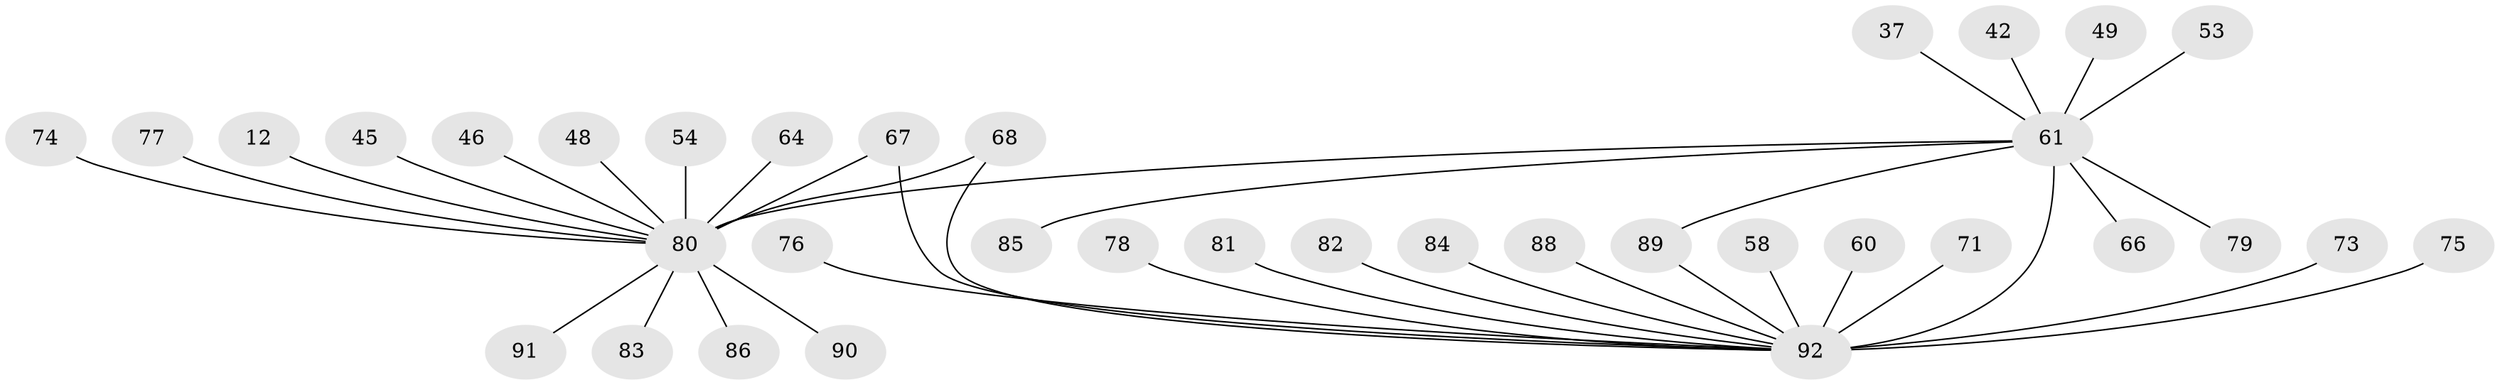 // original degree distribution, {8: 0.010869565217391304, 7: 0.010869565217391304, 2: 0.2826086956521739, 5: 0.06521739130434782, 4: 0.06521739130434782, 3: 0.15217391304347827, 6: 0.010869565217391304, 1: 0.40217391304347827}
// Generated by graph-tools (version 1.1) at 2025/45/03/04/25 21:45:05]
// undirected, 36 vertices, 38 edges
graph export_dot {
graph [start="1"]
  node [color=gray90,style=filled];
  12;
  37;
  42;
  45;
  46;
  48;
  49;
  53 [super="+36"];
  54;
  58 [super="+33"];
  60;
  61 [super="+7"];
  64 [super="+62"];
  66;
  67 [super="+40"];
  68;
  71;
  73;
  74 [super="+43+69"];
  75;
  76;
  77;
  78;
  79 [super="+21"];
  80 [super="+13+25+44+32"];
  81;
  82;
  83 [super="+56"];
  84;
  85;
  86;
  88;
  89 [super="+70"];
  90;
  91 [super="+47"];
  92 [super="+87+72"];
  12 -- 80;
  37 -- 61;
  42 -- 61;
  45 -- 80;
  46 -- 80;
  48 -- 80;
  49 -- 61;
  53 -- 61;
  54 -- 80;
  58 -- 92;
  60 -- 92;
  61 -- 66;
  61 -- 85;
  61 -- 92 [weight=6];
  61 -- 80 [weight=3];
  61 -- 79;
  61 -- 89;
  64 -- 80;
  67 -- 80 [weight=2];
  67 -- 92;
  68 -- 80;
  68 -- 92;
  71 -- 92;
  73 -- 92;
  74 -- 80;
  75 -- 92;
  76 -- 92;
  77 -- 80;
  78 -- 92;
  80 -- 90;
  80 -- 86;
  80 -- 91;
  80 -- 83;
  81 -- 92;
  82 -- 92;
  84 -- 92;
  88 -- 92;
  89 -- 92;
}
